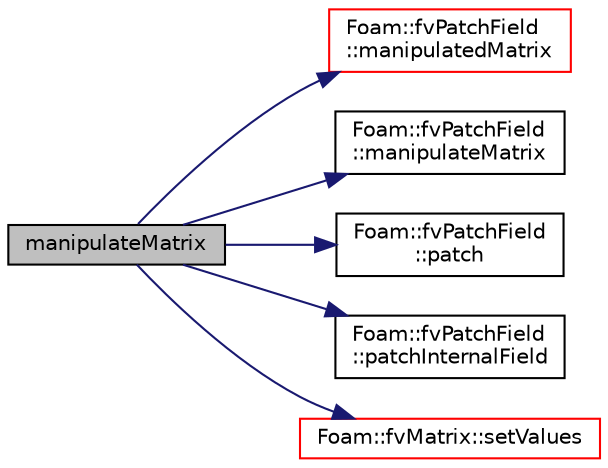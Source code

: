 digraph "manipulateMatrix"
{
  bgcolor="transparent";
  edge [fontname="Helvetica",fontsize="10",labelfontname="Helvetica",labelfontsize="10"];
  node [fontname="Helvetica",fontsize="10",shape=record];
  rankdir="LR";
  Node2815 [label="manipulateMatrix",height=0.2,width=0.4,color="black", fillcolor="grey75", style="filled", fontcolor="black"];
  Node2815 -> Node2816 [color="midnightblue",fontsize="10",style="solid",fontname="Helvetica"];
  Node2816 [label="Foam::fvPatchField\l::manipulatedMatrix",height=0.2,width=0.4,color="red",URL="$a23169.html#a0b3668a915430282fc81f0f6499101f1",tooltip="Return true if the matrix has already been manipulated. "];
  Node2815 -> Node2877 [color="midnightblue",fontsize="10",style="solid",fontname="Helvetica"];
  Node2877 [label="Foam::fvPatchField\l::manipulateMatrix",height=0.2,width=0.4,color="black",URL="$a23169.html#a918a7a9b6883ae2da430decb238332e0",tooltip="Manipulate matrix. "];
  Node2815 -> Node2878 [color="midnightblue",fontsize="10",style="solid",fontname="Helvetica"];
  Node2878 [label="Foam::fvPatchField\l::patch",height=0.2,width=0.4,color="black",URL="$a23169.html#aca0923a4611f6166ffd8fa14d81864a4",tooltip="Return patch. "];
  Node2815 -> Node2879 [color="midnightblue",fontsize="10",style="solid",fontname="Helvetica"];
  Node2879 [label="Foam::fvPatchField\l::patchInternalField",height=0.2,width=0.4,color="black",URL="$a23169.html#a3b74a67629ed67899295ec63e8f9ae84",tooltip="Return internal field next to patch as patch field. "];
  Node2815 -> Node2880 [color="midnightblue",fontsize="10",style="solid",fontname="Helvetica"];
  Node2880 [label="Foam::fvMatrix::setValues",height=0.2,width=0.4,color="red",URL="$a23173.html#af485ea1c60422a3ac6a6b05660da9bc2",tooltip="Set solution in given cells to the specified values. "];
}
